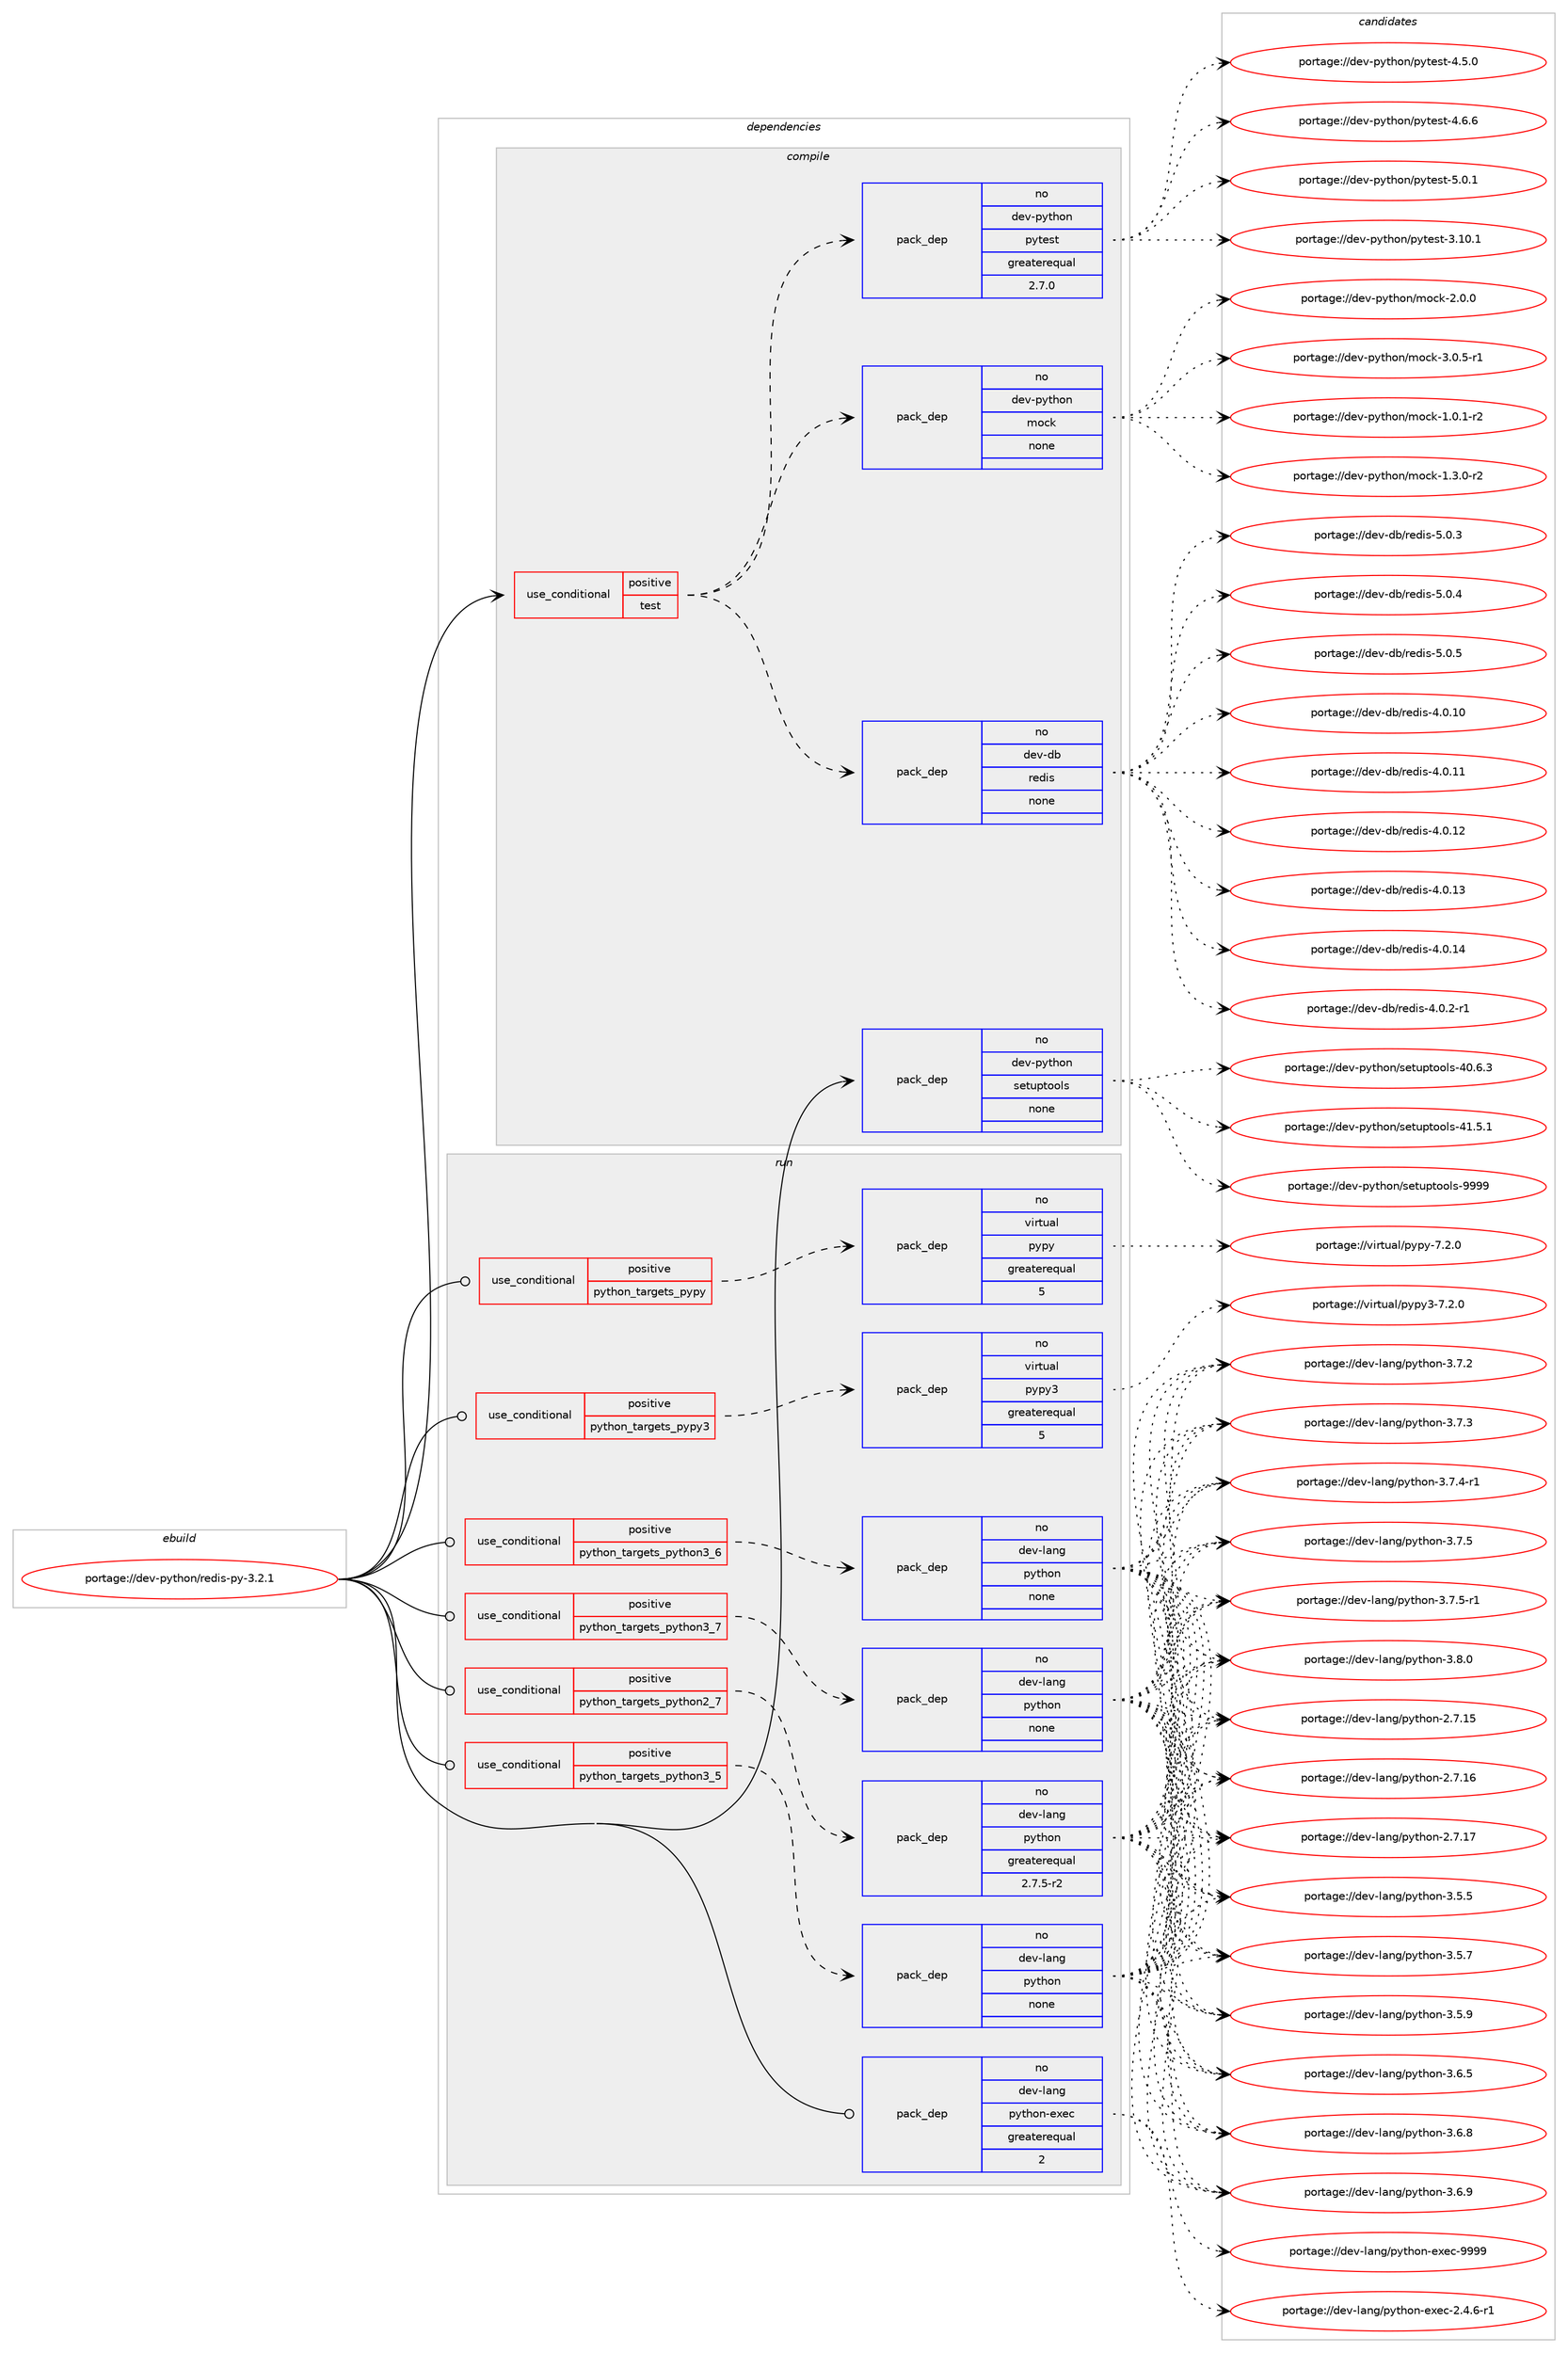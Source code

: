 digraph prolog {

# *************
# Graph options
# *************

newrank=true;
concentrate=true;
compound=true;
graph [rankdir=LR,fontname=Helvetica,fontsize=10,ranksep=1.5];#, ranksep=2.5, nodesep=0.2];
edge  [arrowhead=vee];
node  [fontname=Helvetica,fontsize=10];

# **********
# The ebuild
# **********

subgraph cluster_leftcol {
color=gray;
rank=same;
label=<<i>ebuild</i>>;
id [label="portage://dev-python/redis-py-3.2.1", color=red, width=4, href="../dev-python/redis-py-3.2.1.svg"];
}

# ****************
# The dependencies
# ****************

subgraph cluster_midcol {
color=gray;
label=<<i>dependencies</i>>;
subgraph cluster_compile {
fillcolor="#eeeeee";
style=filled;
label=<<i>compile</i>>;
subgraph cond37811 {
dependency169832 [label=<<TABLE BORDER="0" CELLBORDER="1" CELLSPACING="0" CELLPADDING="4"><TR><TD ROWSPAN="3" CELLPADDING="10">use_conditional</TD></TR><TR><TD>positive</TD></TR><TR><TD>test</TD></TR></TABLE>>, shape=none, color=red];
subgraph pack128620 {
dependency169833 [label=<<TABLE BORDER="0" CELLBORDER="1" CELLSPACING="0" CELLPADDING="4" WIDTH="220"><TR><TD ROWSPAN="6" CELLPADDING="30">pack_dep</TD></TR><TR><TD WIDTH="110">no</TD></TR><TR><TD>dev-db</TD></TR><TR><TD>redis</TD></TR><TR><TD>none</TD></TR><TR><TD></TD></TR></TABLE>>, shape=none, color=blue];
}
dependency169832:e -> dependency169833:w [weight=20,style="dashed",arrowhead="vee"];
subgraph pack128621 {
dependency169834 [label=<<TABLE BORDER="0" CELLBORDER="1" CELLSPACING="0" CELLPADDING="4" WIDTH="220"><TR><TD ROWSPAN="6" CELLPADDING="30">pack_dep</TD></TR><TR><TD WIDTH="110">no</TD></TR><TR><TD>dev-python</TD></TR><TR><TD>mock</TD></TR><TR><TD>none</TD></TR><TR><TD></TD></TR></TABLE>>, shape=none, color=blue];
}
dependency169832:e -> dependency169834:w [weight=20,style="dashed",arrowhead="vee"];
subgraph pack128622 {
dependency169835 [label=<<TABLE BORDER="0" CELLBORDER="1" CELLSPACING="0" CELLPADDING="4" WIDTH="220"><TR><TD ROWSPAN="6" CELLPADDING="30">pack_dep</TD></TR><TR><TD WIDTH="110">no</TD></TR><TR><TD>dev-python</TD></TR><TR><TD>pytest</TD></TR><TR><TD>greaterequal</TD></TR><TR><TD>2.7.0</TD></TR></TABLE>>, shape=none, color=blue];
}
dependency169832:e -> dependency169835:w [weight=20,style="dashed",arrowhead="vee"];
}
id:e -> dependency169832:w [weight=20,style="solid",arrowhead="vee"];
subgraph pack128623 {
dependency169836 [label=<<TABLE BORDER="0" CELLBORDER="1" CELLSPACING="0" CELLPADDING="4" WIDTH="220"><TR><TD ROWSPAN="6" CELLPADDING="30">pack_dep</TD></TR><TR><TD WIDTH="110">no</TD></TR><TR><TD>dev-python</TD></TR><TR><TD>setuptools</TD></TR><TR><TD>none</TD></TR><TR><TD></TD></TR></TABLE>>, shape=none, color=blue];
}
id:e -> dependency169836:w [weight=20,style="solid",arrowhead="vee"];
}
subgraph cluster_compileandrun {
fillcolor="#eeeeee";
style=filled;
label=<<i>compile and run</i>>;
}
subgraph cluster_run {
fillcolor="#eeeeee";
style=filled;
label=<<i>run</i>>;
subgraph cond37812 {
dependency169837 [label=<<TABLE BORDER="0" CELLBORDER="1" CELLSPACING="0" CELLPADDING="4"><TR><TD ROWSPAN="3" CELLPADDING="10">use_conditional</TD></TR><TR><TD>positive</TD></TR><TR><TD>python_targets_pypy</TD></TR></TABLE>>, shape=none, color=red];
subgraph pack128624 {
dependency169838 [label=<<TABLE BORDER="0" CELLBORDER="1" CELLSPACING="0" CELLPADDING="4" WIDTH="220"><TR><TD ROWSPAN="6" CELLPADDING="30">pack_dep</TD></TR><TR><TD WIDTH="110">no</TD></TR><TR><TD>virtual</TD></TR><TR><TD>pypy</TD></TR><TR><TD>greaterequal</TD></TR><TR><TD>5</TD></TR></TABLE>>, shape=none, color=blue];
}
dependency169837:e -> dependency169838:w [weight=20,style="dashed",arrowhead="vee"];
}
id:e -> dependency169837:w [weight=20,style="solid",arrowhead="odot"];
subgraph cond37813 {
dependency169839 [label=<<TABLE BORDER="0" CELLBORDER="1" CELLSPACING="0" CELLPADDING="4"><TR><TD ROWSPAN="3" CELLPADDING="10">use_conditional</TD></TR><TR><TD>positive</TD></TR><TR><TD>python_targets_pypy3</TD></TR></TABLE>>, shape=none, color=red];
subgraph pack128625 {
dependency169840 [label=<<TABLE BORDER="0" CELLBORDER="1" CELLSPACING="0" CELLPADDING="4" WIDTH="220"><TR><TD ROWSPAN="6" CELLPADDING="30">pack_dep</TD></TR><TR><TD WIDTH="110">no</TD></TR><TR><TD>virtual</TD></TR><TR><TD>pypy3</TD></TR><TR><TD>greaterequal</TD></TR><TR><TD>5</TD></TR></TABLE>>, shape=none, color=blue];
}
dependency169839:e -> dependency169840:w [weight=20,style="dashed",arrowhead="vee"];
}
id:e -> dependency169839:w [weight=20,style="solid",arrowhead="odot"];
subgraph cond37814 {
dependency169841 [label=<<TABLE BORDER="0" CELLBORDER="1" CELLSPACING="0" CELLPADDING="4"><TR><TD ROWSPAN="3" CELLPADDING="10">use_conditional</TD></TR><TR><TD>positive</TD></TR><TR><TD>python_targets_python2_7</TD></TR></TABLE>>, shape=none, color=red];
subgraph pack128626 {
dependency169842 [label=<<TABLE BORDER="0" CELLBORDER="1" CELLSPACING="0" CELLPADDING="4" WIDTH="220"><TR><TD ROWSPAN="6" CELLPADDING="30">pack_dep</TD></TR><TR><TD WIDTH="110">no</TD></TR><TR><TD>dev-lang</TD></TR><TR><TD>python</TD></TR><TR><TD>greaterequal</TD></TR><TR><TD>2.7.5-r2</TD></TR></TABLE>>, shape=none, color=blue];
}
dependency169841:e -> dependency169842:w [weight=20,style="dashed",arrowhead="vee"];
}
id:e -> dependency169841:w [weight=20,style="solid",arrowhead="odot"];
subgraph cond37815 {
dependency169843 [label=<<TABLE BORDER="0" CELLBORDER="1" CELLSPACING="0" CELLPADDING="4"><TR><TD ROWSPAN="3" CELLPADDING="10">use_conditional</TD></TR><TR><TD>positive</TD></TR><TR><TD>python_targets_python3_5</TD></TR></TABLE>>, shape=none, color=red];
subgraph pack128627 {
dependency169844 [label=<<TABLE BORDER="0" CELLBORDER="1" CELLSPACING="0" CELLPADDING="4" WIDTH="220"><TR><TD ROWSPAN="6" CELLPADDING="30">pack_dep</TD></TR><TR><TD WIDTH="110">no</TD></TR><TR><TD>dev-lang</TD></TR><TR><TD>python</TD></TR><TR><TD>none</TD></TR><TR><TD></TD></TR></TABLE>>, shape=none, color=blue];
}
dependency169843:e -> dependency169844:w [weight=20,style="dashed",arrowhead="vee"];
}
id:e -> dependency169843:w [weight=20,style="solid",arrowhead="odot"];
subgraph cond37816 {
dependency169845 [label=<<TABLE BORDER="0" CELLBORDER="1" CELLSPACING="0" CELLPADDING="4"><TR><TD ROWSPAN="3" CELLPADDING="10">use_conditional</TD></TR><TR><TD>positive</TD></TR><TR><TD>python_targets_python3_6</TD></TR></TABLE>>, shape=none, color=red];
subgraph pack128628 {
dependency169846 [label=<<TABLE BORDER="0" CELLBORDER="1" CELLSPACING="0" CELLPADDING="4" WIDTH="220"><TR><TD ROWSPAN="6" CELLPADDING="30">pack_dep</TD></TR><TR><TD WIDTH="110">no</TD></TR><TR><TD>dev-lang</TD></TR><TR><TD>python</TD></TR><TR><TD>none</TD></TR><TR><TD></TD></TR></TABLE>>, shape=none, color=blue];
}
dependency169845:e -> dependency169846:w [weight=20,style="dashed",arrowhead="vee"];
}
id:e -> dependency169845:w [weight=20,style="solid",arrowhead="odot"];
subgraph cond37817 {
dependency169847 [label=<<TABLE BORDER="0" CELLBORDER="1" CELLSPACING="0" CELLPADDING="4"><TR><TD ROWSPAN="3" CELLPADDING="10">use_conditional</TD></TR><TR><TD>positive</TD></TR><TR><TD>python_targets_python3_7</TD></TR></TABLE>>, shape=none, color=red];
subgraph pack128629 {
dependency169848 [label=<<TABLE BORDER="0" CELLBORDER="1" CELLSPACING="0" CELLPADDING="4" WIDTH="220"><TR><TD ROWSPAN="6" CELLPADDING="30">pack_dep</TD></TR><TR><TD WIDTH="110">no</TD></TR><TR><TD>dev-lang</TD></TR><TR><TD>python</TD></TR><TR><TD>none</TD></TR><TR><TD></TD></TR></TABLE>>, shape=none, color=blue];
}
dependency169847:e -> dependency169848:w [weight=20,style="dashed",arrowhead="vee"];
}
id:e -> dependency169847:w [weight=20,style="solid",arrowhead="odot"];
subgraph pack128630 {
dependency169849 [label=<<TABLE BORDER="0" CELLBORDER="1" CELLSPACING="0" CELLPADDING="4" WIDTH="220"><TR><TD ROWSPAN="6" CELLPADDING="30">pack_dep</TD></TR><TR><TD WIDTH="110">no</TD></TR><TR><TD>dev-lang</TD></TR><TR><TD>python-exec</TD></TR><TR><TD>greaterequal</TD></TR><TR><TD>2</TD></TR></TABLE>>, shape=none, color=blue];
}
id:e -> dependency169849:w [weight=20,style="solid",arrowhead="odot"];
}
}

# **************
# The candidates
# **************

subgraph cluster_choices {
rank=same;
color=gray;
label=<<i>candidates</i>>;

subgraph choice128620 {
color=black;
nodesep=1;
choiceportage10010111845100984711410110010511545524648464948 [label="portage://dev-db/redis-4.0.10", color=red, width=4,href="../dev-db/redis-4.0.10.svg"];
choiceportage10010111845100984711410110010511545524648464949 [label="portage://dev-db/redis-4.0.11", color=red, width=4,href="../dev-db/redis-4.0.11.svg"];
choiceportage10010111845100984711410110010511545524648464950 [label="portage://dev-db/redis-4.0.12", color=red, width=4,href="../dev-db/redis-4.0.12.svg"];
choiceportage10010111845100984711410110010511545524648464951 [label="portage://dev-db/redis-4.0.13", color=red, width=4,href="../dev-db/redis-4.0.13.svg"];
choiceportage10010111845100984711410110010511545524648464952 [label="portage://dev-db/redis-4.0.14", color=red, width=4,href="../dev-db/redis-4.0.14.svg"];
choiceportage1001011184510098471141011001051154552464846504511449 [label="portage://dev-db/redis-4.0.2-r1", color=red, width=4,href="../dev-db/redis-4.0.2-r1.svg"];
choiceportage100101118451009847114101100105115455346484651 [label="portage://dev-db/redis-5.0.3", color=red, width=4,href="../dev-db/redis-5.0.3.svg"];
choiceportage100101118451009847114101100105115455346484652 [label="portage://dev-db/redis-5.0.4", color=red, width=4,href="../dev-db/redis-5.0.4.svg"];
choiceportage100101118451009847114101100105115455346484653 [label="portage://dev-db/redis-5.0.5", color=red, width=4,href="../dev-db/redis-5.0.5.svg"];
dependency169833:e -> choiceportage10010111845100984711410110010511545524648464948:w [style=dotted,weight="100"];
dependency169833:e -> choiceportage10010111845100984711410110010511545524648464949:w [style=dotted,weight="100"];
dependency169833:e -> choiceportage10010111845100984711410110010511545524648464950:w [style=dotted,weight="100"];
dependency169833:e -> choiceportage10010111845100984711410110010511545524648464951:w [style=dotted,weight="100"];
dependency169833:e -> choiceportage10010111845100984711410110010511545524648464952:w [style=dotted,weight="100"];
dependency169833:e -> choiceportage1001011184510098471141011001051154552464846504511449:w [style=dotted,weight="100"];
dependency169833:e -> choiceportage100101118451009847114101100105115455346484651:w [style=dotted,weight="100"];
dependency169833:e -> choiceportage100101118451009847114101100105115455346484652:w [style=dotted,weight="100"];
dependency169833:e -> choiceportage100101118451009847114101100105115455346484653:w [style=dotted,weight="100"];
}
subgraph choice128621 {
color=black;
nodesep=1;
choiceportage1001011184511212111610411111047109111991074549464846494511450 [label="portage://dev-python/mock-1.0.1-r2", color=red, width=4,href="../dev-python/mock-1.0.1-r2.svg"];
choiceportage1001011184511212111610411111047109111991074549465146484511450 [label="portage://dev-python/mock-1.3.0-r2", color=red, width=4,href="../dev-python/mock-1.3.0-r2.svg"];
choiceportage100101118451121211161041111104710911199107455046484648 [label="portage://dev-python/mock-2.0.0", color=red, width=4,href="../dev-python/mock-2.0.0.svg"];
choiceportage1001011184511212111610411111047109111991074551464846534511449 [label="portage://dev-python/mock-3.0.5-r1", color=red, width=4,href="../dev-python/mock-3.0.5-r1.svg"];
dependency169834:e -> choiceportage1001011184511212111610411111047109111991074549464846494511450:w [style=dotted,weight="100"];
dependency169834:e -> choiceportage1001011184511212111610411111047109111991074549465146484511450:w [style=dotted,weight="100"];
dependency169834:e -> choiceportage100101118451121211161041111104710911199107455046484648:w [style=dotted,weight="100"];
dependency169834:e -> choiceportage1001011184511212111610411111047109111991074551464846534511449:w [style=dotted,weight="100"];
}
subgraph choice128622 {
color=black;
nodesep=1;
choiceportage100101118451121211161041111104711212111610111511645514649484649 [label="portage://dev-python/pytest-3.10.1", color=red, width=4,href="../dev-python/pytest-3.10.1.svg"];
choiceportage1001011184511212111610411111047112121116101115116455246534648 [label="portage://dev-python/pytest-4.5.0", color=red, width=4,href="../dev-python/pytest-4.5.0.svg"];
choiceportage1001011184511212111610411111047112121116101115116455246544654 [label="portage://dev-python/pytest-4.6.6", color=red, width=4,href="../dev-python/pytest-4.6.6.svg"];
choiceportage1001011184511212111610411111047112121116101115116455346484649 [label="portage://dev-python/pytest-5.0.1", color=red, width=4,href="../dev-python/pytest-5.0.1.svg"];
dependency169835:e -> choiceportage100101118451121211161041111104711212111610111511645514649484649:w [style=dotted,weight="100"];
dependency169835:e -> choiceportage1001011184511212111610411111047112121116101115116455246534648:w [style=dotted,weight="100"];
dependency169835:e -> choiceportage1001011184511212111610411111047112121116101115116455246544654:w [style=dotted,weight="100"];
dependency169835:e -> choiceportage1001011184511212111610411111047112121116101115116455346484649:w [style=dotted,weight="100"];
}
subgraph choice128623 {
color=black;
nodesep=1;
choiceportage100101118451121211161041111104711510111611711211611111110811545524846544651 [label="portage://dev-python/setuptools-40.6.3", color=red, width=4,href="../dev-python/setuptools-40.6.3.svg"];
choiceportage100101118451121211161041111104711510111611711211611111110811545524946534649 [label="portage://dev-python/setuptools-41.5.1", color=red, width=4,href="../dev-python/setuptools-41.5.1.svg"];
choiceportage10010111845112121116104111110471151011161171121161111111081154557575757 [label="portage://dev-python/setuptools-9999", color=red, width=4,href="../dev-python/setuptools-9999.svg"];
dependency169836:e -> choiceportage100101118451121211161041111104711510111611711211611111110811545524846544651:w [style=dotted,weight="100"];
dependency169836:e -> choiceportage100101118451121211161041111104711510111611711211611111110811545524946534649:w [style=dotted,weight="100"];
dependency169836:e -> choiceportage10010111845112121116104111110471151011161171121161111111081154557575757:w [style=dotted,weight="100"];
}
subgraph choice128624 {
color=black;
nodesep=1;
choiceportage1181051141161179710847112121112121455546504648 [label="portage://virtual/pypy-7.2.0", color=red, width=4,href="../virtual/pypy-7.2.0.svg"];
dependency169838:e -> choiceportage1181051141161179710847112121112121455546504648:w [style=dotted,weight="100"];
}
subgraph choice128625 {
color=black;
nodesep=1;
choiceportage118105114116117971084711212111212151455546504648 [label="portage://virtual/pypy3-7.2.0", color=red, width=4,href="../virtual/pypy3-7.2.0.svg"];
dependency169840:e -> choiceportage118105114116117971084711212111212151455546504648:w [style=dotted,weight="100"];
}
subgraph choice128626 {
color=black;
nodesep=1;
choiceportage10010111845108971101034711212111610411111045504655464953 [label="portage://dev-lang/python-2.7.15", color=red, width=4,href="../dev-lang/python-2.7.15.svg"];
choiceportage10010111845108971101034711212111610411111045504655464954 [label="portage://dev-lang/python-2.7.16", color=red, width=4,href="../dev-lang/python-2.7.16.svg"];
choiceportage10010111845108971101034711212111610411111045504655464955 [label="portage://dev-lang/python-2.7.17", color=red, width=4,href="../dev-lang/python-2.7.17.svg"];
choiceportage100101118451089711010347112121116104111110455146534653 [label="portage://dev-lang/python-3.5.5", color=red, width=4,href="../dev-lang/python-3.5.5.svg"];
choiceportage100101118451089711010347112121116104111110455146534655 [label="portage://dev-lang/python-3.5.7", color=red, width=4,href="../dev-lang/python-3.5.7.svg"];
choiceportage100101118451089711010347112121116104111110455146534657 [label="portage://dev-lang/python-3.5.9", color=red, width=4,href="../dev-lang/python-3.5.9.svg"];
choiceportage100101118451089711010347112121116104111110455146544653 [label="portage://dev-lang/python-3.6.5", color=red, width=4,href="../dev-lang/python-3.6.5.svg"];
choiceportage100101118451089711010347112121116104111110455146544656 [label="portage://dev-lang/python-3.6.8", color=red, width=4,href="../dev-lang/python-3.6.8.svg"];
choiceportage100101118451089711010347112121116104111110455146544657 [label="portage://dev-lang/python-3.6.9", color=red, width=4,href="../dev-lang/python-3.6.9.svg"];
choiceportage100101118451089711010347112121116104111110455146554650 [label="portage://dev-lang/python-3.7.2", color=red, width=4,href="../dev-lang/python-3.7.2.svg"];
choiceportage100101118451089711010347112121116104111110455146554651 [label="portage://dev-lang/python-3.7.3", color=red, width=4,href="../dev-lang/python-3.7.3.svg"];
choiceportage1001011184510897110103471121211161041111104551465546524511449 [label="portage://dev-lang/python-3.7.4-r1", color=red, width=4,href="../dev-lang/python-3.7.4-r1.svg"];
choiceportage100101118451089711010347112121116104111110455146554653 [label="portage://dev-lang/python-3.7.5", color=red, width=4,href="../dev-lang/python-3.7.5.svg"];
choiceportage1001011184510897110103471121211161041111104551465546534511449 [label="portage://dev-lang/python-3.7.5-r1", color=red, width=4,href="../dev-lang/python-3.7.5-r1.svg"];
choiceportage100101118451089711010347112121116104111110455146564648 [label="portage://dev-lang/python-3.8.0", color=red, width=4,href="../dev-lang/python-3.8.0.svg"];
dependency169842:e -> choiceportage10010111845108971101034711212111610411111045504655464953:w [style=dotted,weight="100"];
dependency169842:e -> choiceportage10010111845108971101034711212111610411111045504655464954:w [style=dotted,weight="100"];
dependency169842:e -> choiceportage10010111845108971101034711212111610411111045504655464955:w [style=dotted,weight="100"];
dependency169842:e -> choiceportage100101118451089711010347112121116104111110455146534653:w [style=dotted,weight="100"];
dependency169842:e -> choiceportage100101118451089711010347112121116104111110455146534655:w [style=dotted,weight="100"];
dependency169842:e -> choiceportage100101118451089711010347112121116104111110455146534657:w [style=dotted,weight="100"];
dependency169842:e -> choiceportage100101118451089711010347112121116104111110455146544653:w [style=dotted,weight="100"];
dependency169842:e -> choiceportage100101118451089711010347112121116104111110455146544656:w [style=dotted,weight="100"];
dependency169842:e -> choiceportage100101118451089711010347112121116104111110455146544657:w [style=dotted,weight="100"];
dependency169842:e -> choiceportage100101118451089711010347112121116104111110455146554650:w [style=dotted,weight="100"];
dependency169842:e -> choiceportage100101118451089711010347112121116104111110455146554651:w [style=dotted,weight="100"];
dependency169842:e -> choiceportage1001011184510897110103471121211161041111104551465546524511449:w [style=dotted,weight="100"];
dependency169842:e -> choiceportage100101118451089711010347112121116104111110455146554653:w [style=dotted,weight="100"];
dependency169842:e -> choiceportage1001011184510897110103471121211161041111104551465546534511449:w [style=dotted,weight="100"];
dependency169842:e -> choiceportage100101118451089711010347112121116104111110455146564648:w [style=dotted,weight="100"];
}
subgraph choice128627 {
color=black;
nodesep=1;
choiceportage10010111845108971101034711212111610411111045504655464953 [label="portage://dev-lang/python-2.7.15", color=red, width=4,href="../dev-lang/python-2.7.15.svg"];
choiceportage10010111845108971101034711212111610411111045504655464954 [label="portage://dev-lang/python-2.7.16", color=red, width=4,href="../dev-lang/python-2.7.16.svg"];
choiceportage10010111845108971101034711212111610411111045504655464955 [label="portage://dev-lang/python-2.7.17", color=red, width=4,href="../dev-lang/python-2.7.17.svg"];
choiceportage100101118451089711010347112121116104111110455146534653 [label="portage://dev-lang/python-3.5.5", color=red, width=4,href="../dev-lang/python-3.5.5.svg"];
choiceportage100101118451089711010347112121116104111110455146534655 [label="portage://dev-lang/python-3.5.7", color=red, width=4,href="../dev-lang/python-3.5.7.svg"];
choiceportage100101118451089711010347112121116104111110455146534657 [label="portage://dev-lang/python-3.5.9", color=red, width=4,href="../dev-lang/python-3.5.9.svg"];
choiceportage100101118451089711010347112121116104111110455146544653 [label="portage://dev-lang/python-3.6.5", color=red, width=4,href="../dev-lang/python-3.6.5.svg"];
choiceportage100101118451089711010347112121116104111110455146544656 [label="portage://dev-lang/python-3.6.8", color=red, width=4,href="../dev-lang/python-3.6.8.svg"];
choiceportage100101118451089711010347112121116104111110455146544657 [label="portage://dev-lang/python-3.6.9", color=red, width=4,href="../dev-lang/python-3.6.9.svg"];
choiceportage100101118451089711010347112121116104111110455146554650 [label="portage://dev-lang/python-3.7.2", color=red, width=4,href="../dev-lang/python-3.7.2.svg"];
choiceportage100101118451089711010347112121116104111110455146554651 [label="portage://dev-lang/python-3.7.3", color=red, width=4,href="../dev-lang/python-3.7.3.svg"];
choiceportage1001011184510897110103471121211161041111104551465546524511449 [label="portage://dev-lang/python-3.7.4-r1", color=red, width=4,href="../dev-lang/python-3.7.4-r1.svg"];
choiceportage100101118451089711010347112121116104111110455146554653 [label="portage://dev-lang/python-3.7.5", color=red, width=4,href="../dev-lang/python-3.7.5.svg"];
choiceportage1001011184510897110103471121211161041111104551465546534511449 [label="portage://dev-lang/python-3.7.5-r1", color=red, width=4,href="../dev-lang/python-3.7.5-r1.svg"];
choiceportage100101118451089711010347112121116104111110455146564648 [label="portage://dev-lang/python-3.8.0", color=red, width=4,href="../dev-lang/python-3.8.0.svg"];
dependency169844:e -> choiceportage10010111845108971101034711212111610411111045504655464953:w [style=dotted,weight="100"];
dependency169844:e -> choiceportage10010111845108971101034711212111610411111045504655464954:w [style=dotted,weight="100"];
dependency169844:e -> choiceportage10010111845108971101034711212111610411111045504655464955:w [style=dotted,weight="100"];
dependency169844:e -> choiceportage100101118451089711010347112121116104111110455146534653:w [style=dotted,weight="100"];
dependency169844:e -> choiceportage100101118451089711010347112121116104111110455146534655:w [style=dotted,weight="100"];
dependency169844:e -> choiceportage100101118451089711010347112121116104111110455146534657:w [style=dotted,weight="100"];
dependency169844:e -> choiceportage100101118451089711010347112121116104111110455146544653:w [style=dotted,weight="100"];
dependency169844:e -> choiceportage100101118451089711010347112121116104111110455146544656:w [style=dotted,weight="100"];
dependency169844:e -> choiceportage100101118451089711010347112121116104111110455146544657:w [style=dotted,weight="100"];
dependency169844:e -> choiceportage100101118451089711010347112121116104111110455146554650:w [style=dotted,weight="100"];
dependency169844:e -> choiceportage100101118451089711010347112121116104111110455146554651:w [style=dotted,weight="100"];
dependency169844:e -> choiceportage1001011184510897110103471121211161041111104551465546524511449:w [style=dotted,weight="100"];
dependency169844:e -> choiceportage100101118451089711010347112121116104111110455146554653:w [style=dotted,weight="100"];
dependency169844:e -> choiceportage1001011184510897110103471121211161041111104551465546534511449:w [style=dotted,weight="100"];
dependency169844:e -> choiceportage100101118451089711010347112121116104111110455146564648:w [style=dotted,weight="100"];
}
subgraph choice128628 {
color=black;
nodesep=1;
choiceportage10010111845108971101034711212111610411111045504655464953 [label="portage://dev-lang/python-2.7.15", color=red, width=4,href="../dev-lang/python-2.7.15.svg"];
choiceportage10010111845108971101034711212111610411111045504655464954 [label="portage://dev-lang/python-2.7.16", color=red, width=4,href="../dev-lang/python-2.7.16.svg"];
choiceportage10010111845108971101034711212111610411111045504655464955 [label="portage://dev-lang/python-2.7.17", color=red, width=4,href="../dev-lang/python-2.7.17.svg"];
choiceportage100101118451089711010347112121116104111110455146534653 [label="portage://dev-lang/python-3.5.5", color=red, width=4,href="../dev-lang/python-3.5.5.svg"];
choiceportage100101118451089711010347112121116104111110455146534655 [label="portage://dev-lang/python-3.5.7", color=red, width=4,href="../dev-lang/python-3.5.7.svg"];
choiceportage100101118451089711010347112121116104111110455146534657 [label="portage://dev-lang/python-3.5.9", color=red, width=4,href="../dev-lang/python-3.5.9.svg"];
choiceportage100101118451089711010347112121116104111110455146544653 [label="portage://dev-lang/python-3.6.5", color=red, width=4,href="../dev-lang/python-3.6.5.svg"];
choiceportage100101118451089711010347112121116104111110455146544656 [label="portage://dev-lang/python-3.6.8", color=red, width=4,href="../dev-lang/python-3.6.8.svg"];
choiceportage100101118451089711010347112121116104111110455146544657 [label="portage://dev-lang/python-3.6.9", color=red, width=4,href="../dev-lang/python-3.6.9.svg"];
choiceportage100101118451089711010347112121116104111110455146554650 [label="portage://dev-lang/python-3.7.2", color=red, width=4,href="../dev-lang/python-3.7.2.svg"];
choiceportage100101118451089711010347112121116104111110455146554651 [label="portage://dev-lang/python-3.7.3", color=red, width=4,href="../dev-lang/python-3.7.3.svg"];
choiceportage1001011184510897110103471121211161041111104551465546524511449 [label="portage://dev-lang/python-3.7.4-r1", color=red, width=4,href="../dev-lang/python-3.7.4-r1.svg"];
choiceportage100101118451089711010347112121116104111110455146554653 [label="portage://dev-lang/python-3.7.5", color=red, width=4,href="../dev-lang/python-3.7.5.svg"];
choiceportage1001011184510897110103471121211161041111104551465546534511449 [label="portage://dev-lang/python-3.7.5-r1", color=red, width=4,href="../dev-lang/python-3.7.5-r1.svg"];
choiceportage100101118451089711010347112121116104111110455146564648 [label="portage://dev-lang/python-3.8.0", color=red, width=4,href="../dev-lang/python-3.8.0.svg"];
dependency169846:e -> choiceportage10010111845108971101034711212111610411111045504655464953:w [style=dotted,weight="100"];
dependency169846:e -> choiceportage10010111845108971101034711212111610411111045504655464954:w [style=dotted,weight="100"];
dependency169846:e -> choiceportage10010111845108971101034711212111610411111045504655464955:w [style=dotted,weight="100"];
dependency169846:e -> choiceportage100101118451089711010347112121116104111110455146534653:w [style=dotted,weight="100"];
dependency169846:e -> choiceportage100101118451089711010347112121116104111110455146534655:w [style=dotted,weight="100"];
dependency169846:e -> choiceportage100101118451089711010347112121116104111110455146534657:w [style=dotted,weight="100"];
dependency169846:e -> choiceportage100101118451089711010347112121116104111110455146544653:w [style=dotted,weight="100"];
dependency169846:e -> choiceportage100101118451089711010347112121116104111110455146544656:w [style=dotted,weight="100"];
dependency169846:e -> choiceportage100101118451089711010347112121116104111110455146544657:w [style=dotted,weight="100"];
dependency169846:e -> choiceportage100101118451089711010347112121116104111110455146554650:w [style=dotted,weight="100"];
dependency169846:e -> choiceportage100101118451089711010347112121116104111110455146554651:w [style=dotted,weight="100"];
dependency169846:e -> choiceportage1001011184510897110103471121211161041111104551465546524511449:w [style=dotted,weight="100"];
dependency169846:e -> choiceportage100101118451089711010347112121116104111110455146554653:w [style=dotted,weight="100"];
dependency169846:e -> choiceportage1001011184510897110103471121211161041111104551465546534511449:w [style=dotted,weight="100"];
dependency169846:e -> choiceportage100101118451089711010347112121116104111110455146564648:w [style=dotted,weight="100"];
}
subgraph choice128629 {
color=black;
nodesep=1;
choiceportage10010111845108971101034711212111610411111045504655464953 [label="portage://dev-lang/python-2.7.15", color=red, width=4,href="../dev-lang/python-2.7.15.svg"];
choiceportage10010111845108971101034711212111610411111045504655464954 [label="portage://dev-lang/python-2.7.16", color=red, width=4,href="../dev-lang/python-2.7.16.svg"];
choiceportage10010111845108971101034711212111610411111045504655464955 [label="portage://dev-lang/python-2.7.17", color=red, width=4,href="../dev-lang/python-2.7.17.svg"];
choiceportage100101118451089711010347112121116104111110455146534653 [label="portage://dev-lang/python-3.5.5", color=red, width=4,href="../dev-lang/python-3.5.5.svg"];
choiceportage100101118451089711010347112121116104111110455146534655 [label="portage://dev-lang/python-3.5.7", color=red, width=4,href="../dev-lang/python-3.5.7.svg"];
choiceportage100101118451089711010347112121116104111110455146534657 [label="portage://dev-lang/python-3.5.9", color=red, width=4,href="../dev-lang/python-3.5.9.svg"];
choiceportage100101118451089711010347112121116104111110455146544653 [label="portage://dev-lang/python-3.6.5", color=red, width=4,href="../dev-lang/python-3.6.5.svg"];
choiceportage100101118451089711010347112121116104111110455146544656 [label="portage://dev-lang/python-3.6.8", color=red, width=4,href="../dev-lang/python-3.6.8.svg"];
choiceportage100101118451089711010347112121116104111110455146544657 [label="portage://dev-lang/python-3.6.9", color=red, width=4,href="../dev-lang/python-3.6.9.svg"];
choiceportage100101118451089711010347112121116104111110455146554650 [label="portage://dev-lang/python-3.7.2", color=red, width=4,href="../dev-lang/python-3.7.2.svg"];
choiceportage100101118451089711010347112121116104111110455146554651 [label="portage://dev-lang/python-3.7.3", color=red, width=4,href="../dev-lang/python-3.7.3.svg"];
choiceportage1001011184510897110103471121211161041111104551465546524511449 [label="portage://dev-lang/python-3.7.4-r1", color=red, width=4,href="../dev-lang/python-3.7.4-r1.svg"];
choiceportage100101118451089711010347112121116104111110455146554653 [label="portage://dev-lang/python-3.7.5", color=red, width=4,href="../dev-lang/python-3.7.5.svg"];
choiceportage1001011184510897110103471121211161041111104551465546534511449 [label="portage://dev-lang/python-3.7.5-r1", color=red, width=4,href="../dev-lang/python-3.7.5-r1.svg"];
choiceportage100101118451089711010347112121116104111110455146564648 [label="portage://dev-lang/python-3.8.0", color=red, width=4,href="../dev-lang/python-3.8.0.svg"];
dependency169848:e -> choiceportage10010111845108971101034711212111610411111045504655464953:w [style=dotted,weight="100"];
dependency169848:e -> choiceportage10010111845108971101034711212111610411111045504655464954:w [style=dotted,weight="100"];
dependency169848:e -> choiceportage10010111845108971101034711212111610411111045504655464955:w [style=dotted,weight="100"];
dependency169848:e -> choiceportage100101118451089711010347112121116104111110455146534653:w [style=dotted,weight="100"];
dependency169848:e -> choiceportage100101118451089711010347112121116104111110455146534655:w [style=dotted,weight="100"];
dependency169848:e -> choiceportage100101118451089711010347112121116104111110455146534657:w [style=dotted,weight="100"];
dependency169848:e -> choiceportage100101118451089711010347112121116104111110455146544653:w [style=dotted,weight="100"];
dependency169848:e -> choiceportage100101118451089711010347112121116104111110455146544656:w [style=dotted,weight="100"];
dependency169848:e -> choiceportage100101118451089711010347112121116104111110455146544657:w [style=dotted,weight="100"];
dependency169848:e -> choiceportage100101118451089711010347112121116104111110455146554650:w [style=dotted,weight="100"];
dependency169848:e -> choiceportage100101118451089711010347112121116104111110455146554651:w [style=dotted,weight="100"];
dependency169848:e -> choiceportage1001011184510897110103471121211161041111104551465546524511449:w [style=dotted,weight="100"];
dependency169848:e -> choiceportage100101118451089711010347112121116104111110455146554653:w [style=dotted,weight="100"];
dependency169848:e -> choiceportage1001011184510897110103471121211161041111104551465546534511449:w [style=dotted,weight="100"];
dependency169848:e -> choiceportage100101118451089711010347112121116104111110455146564648:w [style=dotted,weight="100"];
}
subgraph choice128630 {
color=black;
nodesep=1;
choiceportage10010111845108971101034711212111610411111045101120101994550465246544511449 [label="portage://dev-lang/python-exec-2.4.6-r1", color=red, width=4,href="../dev-lang/python-exec-2.4.6-r1.svg"];
choiceportage10010111845108971101034711212111610411111045101120101994557575757 [label="portage://dev-lang/python-exec-9999", color=red, width=4,href="../dev-lang/python-exec-9999.svg"];
dependency169849:e -> choiceportage10010111845108971101034711212111610411111045101120101994550465246544511449:w [style=dotted,weight="100"];
dependency169849:e -> choiceportage10010111845108971101034711212111610411111045101120101994557575757:w [style=dotted,weight="100"];
}
}

}
